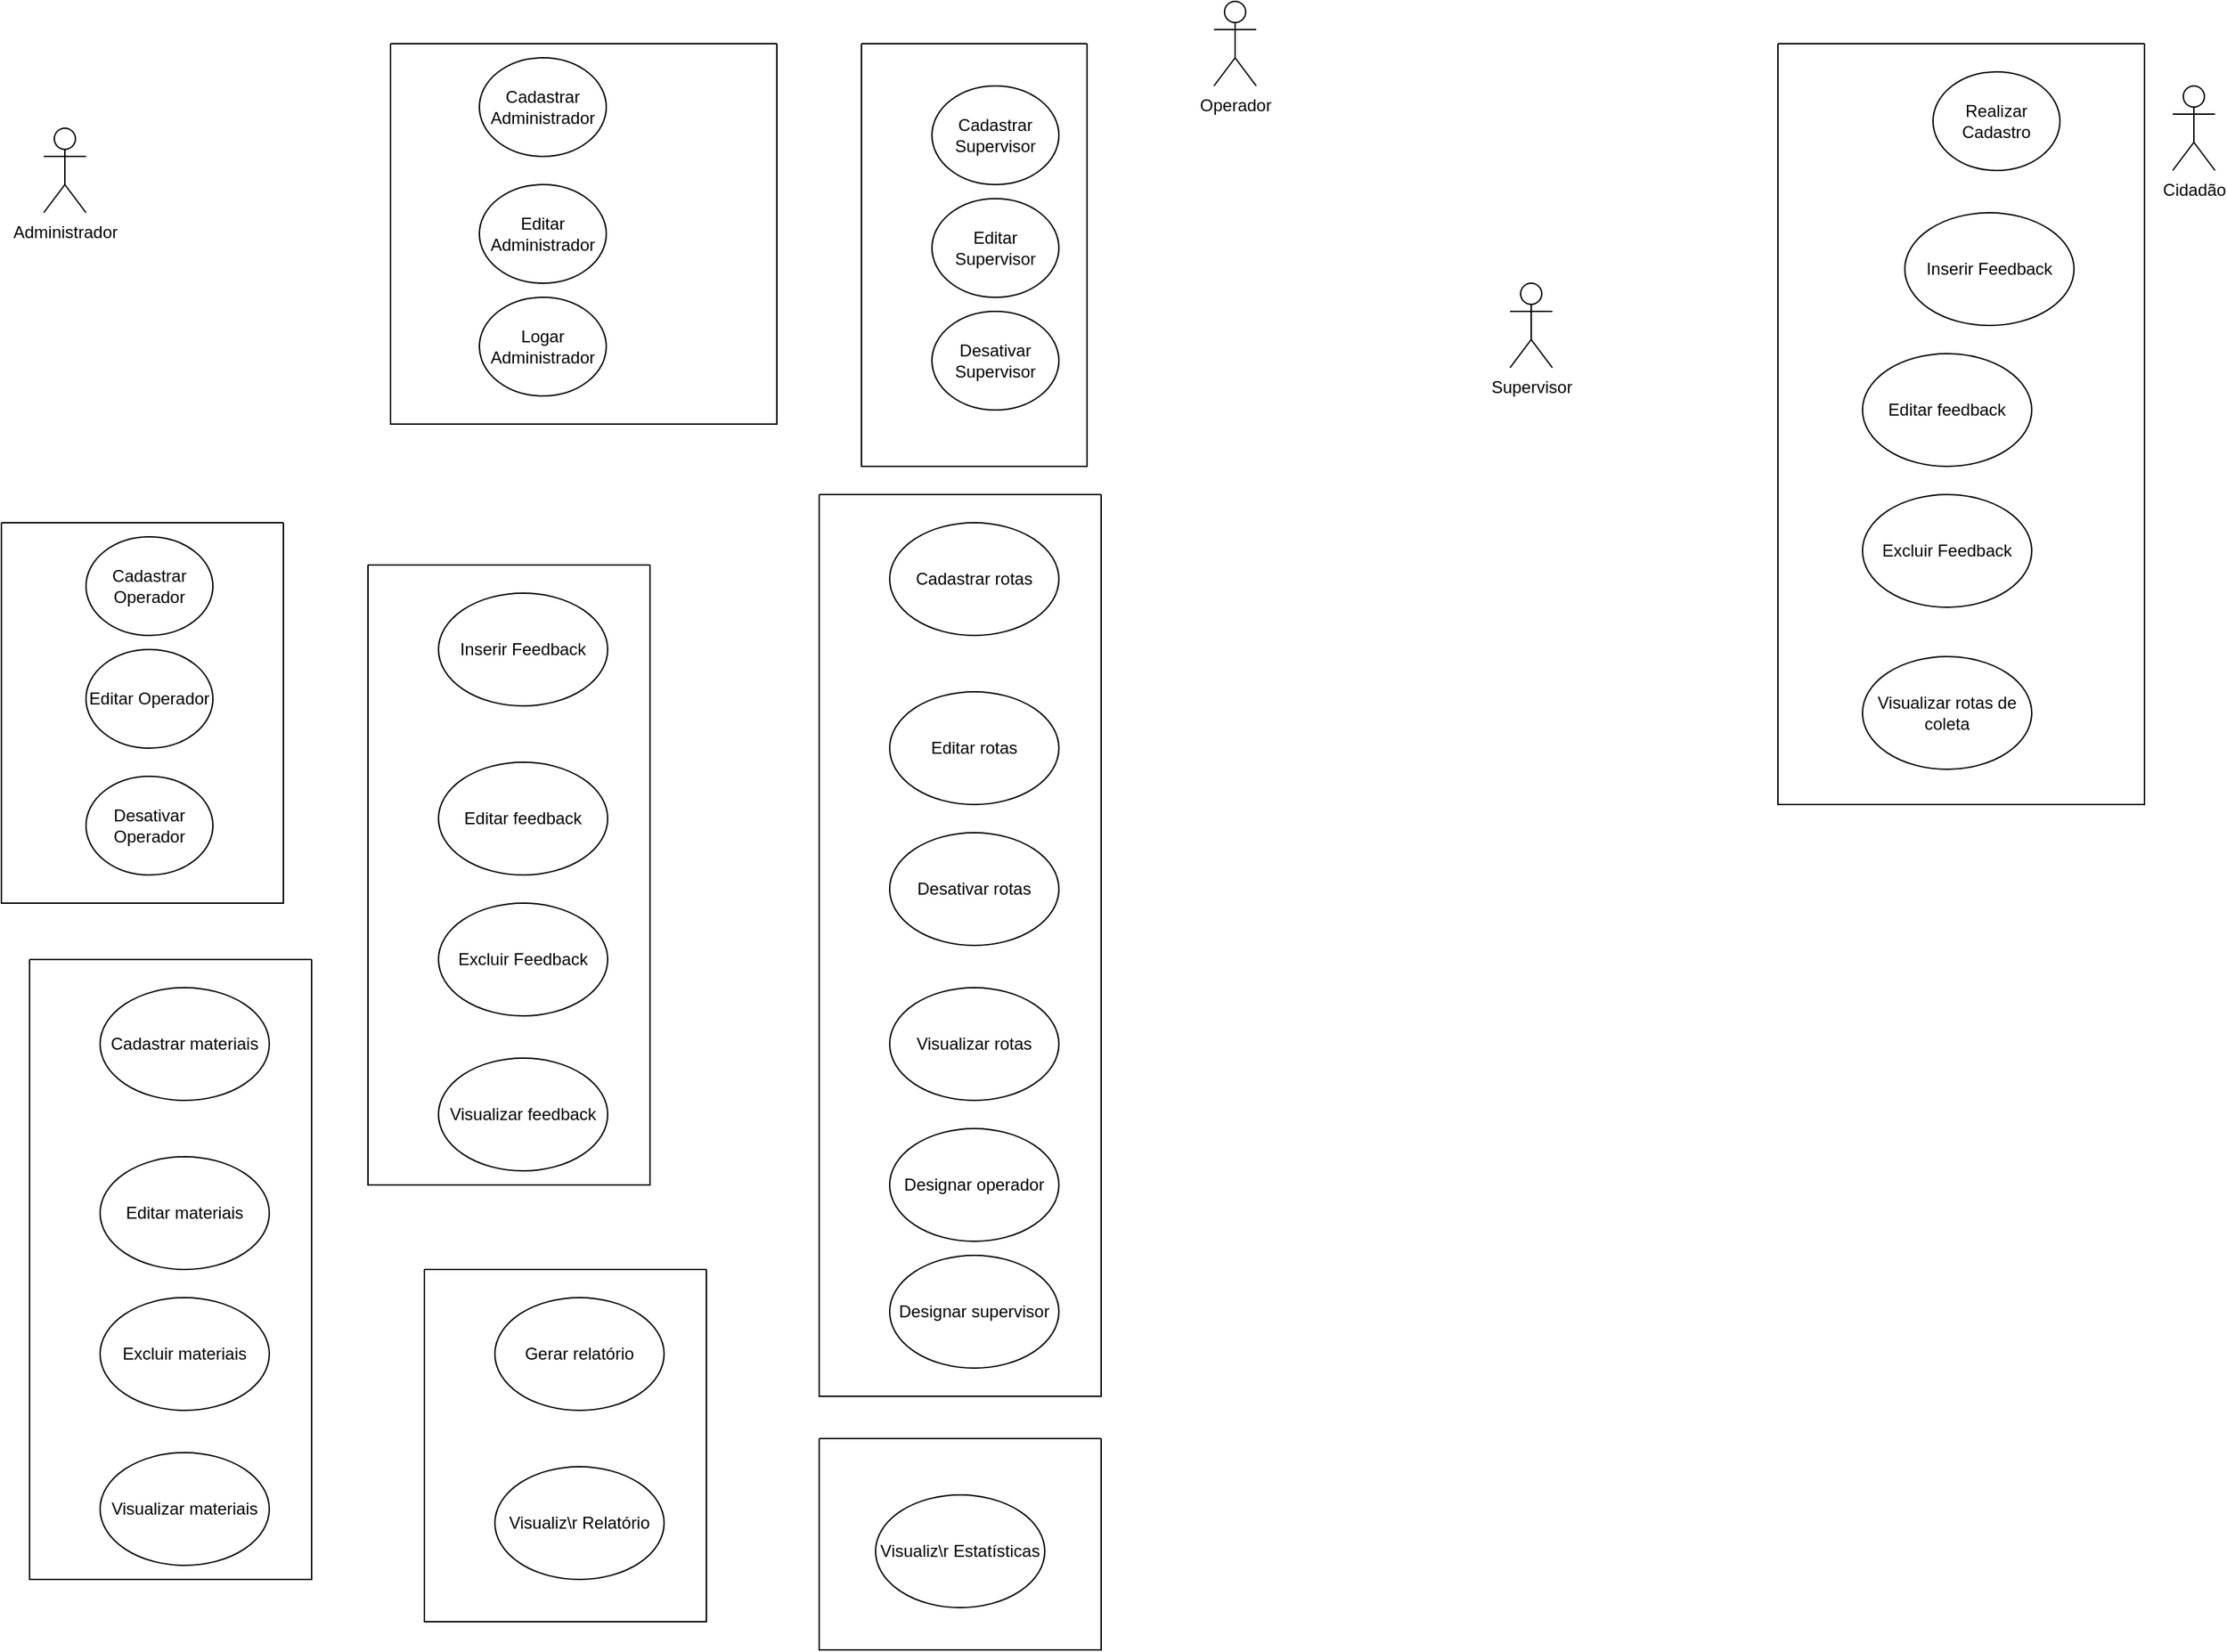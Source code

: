 <mxfile version="24.8.3">
  <diagram name="Página-1" id="-hNQNOBoWdc49GFBCAFE">
    <mxGraphModel dx="1467" dy="5461" grid="1" gridSize="10" guides="1" tooltips="1" connect="1" arrows="1" fold="1" page="1" pageScale="1" pageWidth="3300" pageHeight="4681" math="0" shadow="0">
      <root>
        <mxCell id="0" />
        <mxCell id="1" parent="0" />
        <mxCell id="eNu-A9OQDc99dVDA0O8h-1" value="Administrador" style="shape=umlActor;verticalLabelPosition=bottom;verticalAlign=top;html=1;outlineConnect=0;" parent="1" vertex="1">
          <mxGeometry x="60" y="70" width="30" height="60" as="geometry" />
        </mxCell>
        <mxCell id="eNu-A9OQDc99dVDA0O8h-3" value="Cidadão" style="shape=umlActor;verticalLabelPosition=bottom;verticalAlign=top;html=1;outlineConnect=0;" parent="1" vertex="1">
          <mxGeometry x="1570" y="40" width="30" height="60" as="geometry" />
        </mxCell>
        <mxCell id="vZEjTpDBOFY25wOexT_T-3" value="Cadastrar Supervisor" style="ellipse;whiteSpace=wrap;html=1;" parent="1" vertex="1">
          <mxGeometry x="690" y="40" width="90" height="70" as="geometry" />
        </mxCell>
        <mxCell id="vZEjTpDBOFY25wOexT_T-10" value="Editar Supervisor" style="ellipse;whiteSpace=wrap;html=1;" parent="1" vertex="1">
          <mxGeometry x="690" y="120" width="90" height="70" as="geometry" />
        </mxCell>
        <mxCell id="vZEjTpDBOFY25wOexT_T-11" value="Desativar Supervisor" style="ellipse;whiteSpace=wrap;html=1;" parent="1" vertex="1">
          <mxGeometry x="690" y="200" width="90" height="70" as="geometry" />
        </mxCell>
        <mxCell id="vZEjTpDBOFY25wOexT_T-14" value="" style="swimlane;startSize=0;" parent="1" vertex="1">
          <mxGeometry x="306" y="10" width="274" height="270" as="geometry" />
        </mxCell>
        <mxCell id="vZEjTpDBOFY25wOexT_T-8" value="Logar Administrador" style="ellipse;whiteSpace=wrap;html=1;" parent="vZEjTpDBOFY25wOexT_T-14" vertex="1">
          <mxGeometry x="63" y="180" width="90" height="70" as="geometry" />
        </mxCell>
        <mxCell id="vZEjTpDBOFY25wOexT_T-6" value="Editar Administrador" style="ellipse;whiteSpace=wrap;html=1;" parent="vZEjTpDBOFY25wOexT_T-14" vertex="1">
          <mxGeometry x="63" y="100" width="90" height="70" as="geometry" />
        </mxCell>
        <mxCell id="vZEjTpDBOFY25wOexT_T-1" value="Cadastrar Administrador" style="ellipse;whiteSpace=wrap;html=1;" parent="vZEjTpDBOFY25wOexT_T-14" vertex="1">
          <mxGeometry x="63" y="10" width="90" height="70" as="geometry" />
        </mxCell>
        <mxCell id="vZEjTpDBOFY25wOexT_T-17" value="" style="swimlane;startSize=0;" parent="1" vertex="1">
          <mxGeometry x="30" y="350" width="200" height="270" as="geometry" />
        </mxCell>
        <mxCell id="vZEjTpDBOFY25wOexT_T-12" value="Desativar Operador" style="ellipse;whiteSpace=wrap;html=1;" parent="vZEjTpDBOFY25wOexT_T-17" vertex="1">
          <mxGeometry x="60" y="180" width="90" height="70" as="geometry" />
        </mxCell>
        <mxCell id="vZEjTpDBOFY25wOexT_T-9" value="Editar Operador" style="ellipse;whiteSpace=wrap;html=1;" parent="vZEjTpDBOFY25wOexT_T-17" vertex="1">
          <mxGeometry x="60" y="90" width="90" height="70" as="geometry" />
        </mxCell>
        <mxCell id="vZEjTpDBOFY25wOexT_T-2" value="Cadastrar Operador" style="ellipse;whiteSpace=wrap;html=1;" parent="vZEjTpDBOFY25wOexT_T-17" vertex="1">
          <mxGeometry x="60" y="10" width="90" height="70" as="geometry" />
        </mxCell>
        <mxCell id="nr1bMBN_gZwiYWZxmawI-4" value="Visualizar rotas de coleta" style="ellipse;whiteSpace=wrap;html=1;" vertex="1" parent="1">
          <mxGeometry x="1350" y="445" width="120" height="80" as="geometry" />
        </mxCell>
        <mxCell id="nr1bMBN_gZwiYWZxmawI-5" value="Editar feedback" style="ellipse;whiteSpace=wrap;html=1;" vertex="1" parent="1">
          <mxGeometry x="1350" y="230" width="120" height="80" as="geometry" />
        </mxCell>
        <mxCell id="nr1bMBN_gZwiYWZxmawI-6" value="Excluir Feedback" style="ellipse;whiteSpace=wrap;html=1;" vertex="1" parent="1">
          <mxGeometry x="1350" y="330" width="120" height="80" as="geometry" />
        </mxCell>
        <mxCell id="nr1bMBN_gZwiYWZxmawI-7" value="Inserir Feedback" style="ellipse;whiteSpace=wrap;html=1;" vertex="1" parent="1">
          <mxGeometry x="340" y="400" width="120" height="80" as="geometry" />
        </mxCell>
        <mxCell id="nr1bMBN_gZwiYWZxmawI-8" value="Editar feedback" style="ellipse;whiteSpace=wrap;html=1;" vertex="1" parent="1">
          <mxGeometry x="340" y="520" width="120" height="80" as="geometry" />
        </mxCell>
        <mxCell id="nr1bMBN_gZwiYWZxmawI-9" value="Excluir Feedback" style="ellipse;whiteSpace=wrap;html=1;" vertex="1" parent="1">
          <mxGeometry x="340" y="620" width="120" height="80" as="geometry" />
        </mxCell>
        <mxCell id="nr1bMBN_gZwiYWZxmawI-11" value="" style="swimlane;startSize=0;" vertex="1" parent="1">
          <mxGeometry x="1290" y="10" width="260" height="540" as="geometry" />
        </mxCell>
        <mxCell id="vZEjTpDBOFY25wOexT_T-4" value="Realizar Cadastro" style="ellipse;whiteSpace=wrap;html=1;" parent="nr1bMBN_gZwiYWZxmawI-11" vertex="1">
          <mxGeometry x="110" y="20" width="90" height="70" as="geometry" />
        </mxCell>
        <mxCell id="nr1bMBN_gZwiYWZxmawI-3" value="Inserir Feedback" style="ellipse;whiteSpace=wrap;html=1;" vertex="1" parent="nr1bMBN_gZwiYWZxmawI-11">
          <mxGeometry x="90" y="120" width="120" height="80" as="geometry" />
        </mxCell>
        <mxCell id="nr1bMBN_gZwiYWZxmawI-12" value="Visualizar feedback" style="ellipse;whiteSpace=wrap;html=1;" vertex="1" parent="1">
          <mxGeometry x="340" y="730" width="120" height="80" as="geometry" />
        </mxCell>
        <mxCell id="nr1bMBN_gZwiYWZxmawI-13" value="" style="swimlane;startSize=0;" vertex="1" parent="1">
          <mxGeometry x="640" y="10" width="160" height="300" as="geometry" />
        </mxCell>
        <mxCell id="nr1bMBN_gZwiYWZxmawI-14" value="" style="swimlane;startSize=0;" vertex="1" parent="1">
          <mxGeometry x="290" y="380" width="200" height="440" as="geometry" />
        </mxCell>
        <mxCell id="nr1bMBN_gZwiYWZxmawI-15" value="Cadastrar materiais" style="ellipse;whiteSpace=wrap;html=1;" vertex="1" parent="1">
          <mxGeometry x="100" y="680" width="120" height="80" as="geometry" />
        </mxCell>
        <mxCell id="nr1bMBN_gZwiYWZxmawI-16" value="Editar materiais" style="ellipse;whiteSpace=wrap;html=1;" vertex="1" parent="1">
          <mxGeometry x="100" y="800" width="120" height="80" as="geometry" />
        </mxCell>
        <mxCell id="nr1bMBN_gZwiYWZxmawI-17" value="Excluir materiais" style="ellipse;whiteSpace=wrap;html=1;" vertex="1" parent="1">
          <mxGeometry x="100" y="900" width="120" height="80" as="geometry" />
        </mxCell>
        <mxCell id="nr1bMBN_gZwiYWZxmawI-18" value="Visualizar materiais" style="ellipse;whiteSpace=wrap;html=1;" vertex="1" parent="1">
          <mxGeometry x="100" y="1010" width="120" height="80" as="geometry" />
        </mxCell>
        <mxCell id="nr1bMBN_gZwiYWZxmawI-19" value="" style="swimlane;startSize=0;" vertex="1" parent="1">
          <mxGeometry x="50" y="660" width="200" height="440" as="geometry" />
        </mxCell>
        <mxCell id="nr1bMBN_gZwiYWZxmawI-20" value="Cadastrar rotas" style="ellipse;whiteSpace=wrap;html=1;" vertex="1" parent="1">
          <mxGeometry x="660" y="350" width="120" height="80" as="geometry" />
        </mxCell>
        <mxCell id="nr1bMBN_gZwiYWZxmawI-21" value="Editar rotas" style="ellipse;whiteSpace=wrap;html=1;" vertex="1" parent="1">
          <mxGeometry x="660" y="470" width="120" height="80" as="geometry" />
        </mxCell>
        <mxCell id="nr1bMBN_gZwiYWZxmawI-22" value="Desativar&amp;nbsp;&lt;span style=&quot;background-color: initial;&quot;&gt;rotas&lt;/span&gt;" style="ellipse;whiteSpace=wrap;html=1;" vertex="1" parent="1">
          <mxGeometry x="660" y="570" width="120" height="80" as="geometry" />
        </mxCell>
        <mxCell id="nr1bMBN_gZwiYWZxmawI-23" value="Visualizar rotas" style="ellipse;whiteSpace=wrap;html=1;" vertex="1" parent="1">
          <mxGeometry x="660" y="680" width="120" height="80" as="geometry" />
        </mxCell>
        <mxCell id="nr1bMBN_gZwiYWZxmawI-24" value="" style="swimlane;startSize=0;" vertex="1" parent="1">
          <mxGeometry x="610" y="330" width="200" height="640" as="geometry" />
        </mxCell>
        <mxCell id="nr1bMBN_gZwiYWZxmawI-27" value="Designar operador" style="ellipse;whiteSpace=wrap;html=1;" vertex="1" parent="nr1bMBN_gZwiYWZxmawI-24">
          <mxGeometry x="50" y="450" width="120" height="80" as="geometry" />
        </mxCell>
        <mxCell id="nr1bMBN_gZwiYWZxmawI-28" value="Designar supervisor" style="ellipse;whiteSpace=wrap;html=1;" vertex="1" parent="nr1bMBN_gZwiYWZxmawI-24">
          <mxGeometry x="50" y="540" width="120" height="80" as="geometry" />
        </mxCell>
        <mxCell id="nr1bMBN_gZwiYWZxmawI-29" value="Gerar relatório" style="ellipse;whiteSpace=wrap;html=1;" vertex="1" parent="1">
          <mxGeometry x="380" y="900" width="120" height="80" as="geometry" />
        </mxCell>
        <mxCell id="nr1bMBN_gZwiYWZxmawI-30" value="Visualiz\r Relatório" style="ellipse;whiteSpace=wrap;html=1;" vertex="1" parent="1">
          <mxGeometry x="380" y="1020" width="120" height="80" as="geometry" />
        </mxCell>
        <mxCell id="nr1bMBN_gZwiYWZxmawI-33" value="" style="swimlane;startSize=0;" vertex="1" parent="1">
          <mxGeometry x="330" y="880" width="200" height="250" as="geometry" />
        </mxCell>
        <mxCell id="nr1bMBN_gZwiYWZxmawI-37" value="" style="swimlane;startSize=0;" vertex="1" parent="1">
          <mxGeometry x="610" y="1000" width="200" height="150" as="geometry" />
        </mxCell>
        <mxCell id="nr1bMBN_gZwiYWZxmawI-36" value="Visualiz\r Estatísticas" style="ellipse;whiteSpace=wrap;html=1;" vertex="1" parent="nr1bMBN_gZwiYWZxmawI-37">
          <mxGeometry x="40" y="40" width="120" height="80" as="geometry" />
        </mxCell>
        <mxCell id="nr1bMBN_gZwiYWZxmawI-38" value="Operador&lt;div&gt;&lt;br&gt;&lt;/div&gt;" style="shape=umlActor;verticalLabelPosition=bottom;verticalAlign=top;html=1;outlineConnect=0;" vertex="1" parent="1">
          <mxGeometry x="890" y="-20" width="30" height="60" as="geometry" />
        </mxCell>
        <mxCell id="nr1bMBN_gZwiYWZxmawI-39" value="Supervisor" style="shape=umlActor;verticalLabelPosition=bottom;verticalAlign=top;html=1;outlineConnect=0;" vertex="1" parent="1">
          <mxGeometry x="1100" y="180" width="30" height="60" as="geometry" />
        </mxCell>
      </root>
    </mxGraphModel>
  </diagram>
</mxfile>
